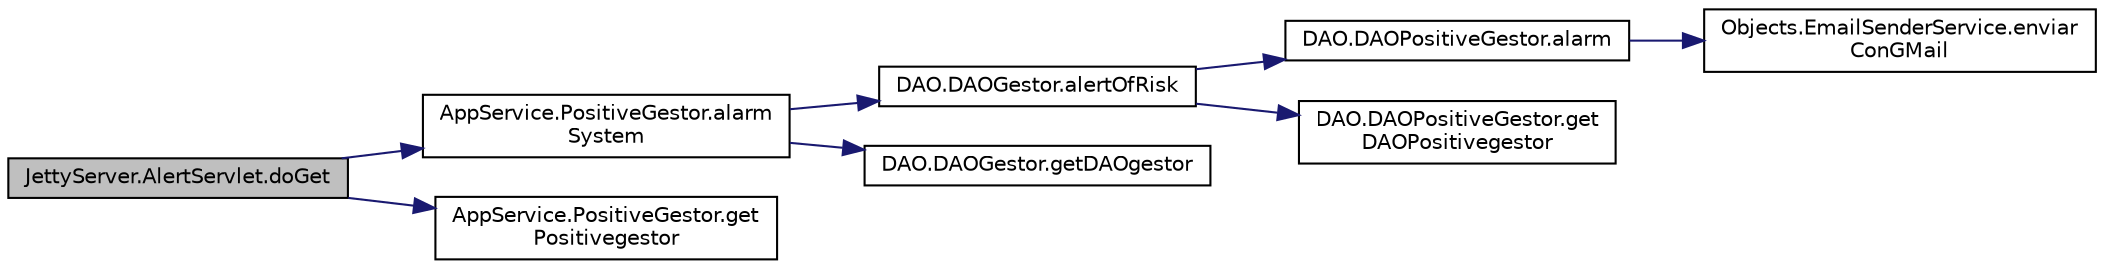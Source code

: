 digraph "JettyServer.AlertServlet.doGet"
{
 // LATEX_PDF_SIZE
  edge [fontname="Helvetica",fontsize="10",labelfontname="Helvetica",labelfontsize="10"];
  node [fontname="Helvetica",fontsize="10",shape=record];
  rankdir="LR";
  Node1 [label="JettyServer.AlertServlet.doGet",height=0.2,width=0.4,color="black", fillcolor="grey75", style="filled", fontcolor="black",tooltip=" "];
  Node1 -> Node2 [color="midnightblue",fontsize="10",style="solid",fontname="Helvetica"];
  Node2 [label="AppService.PositiveGestor.alarm\lSystem",height=0.2,width=0.4,color="black", fillcolor="white", style="filled",URL="$class_app_service_1_1_positive_gestor.html#a70134df70c43573fd6b0fbaf67c1ddf7",tooltip=" "];
  Node2 -> Node3 [color="midnightblue",fontsize="10",style="solid",fontname="Helvetica"];
  Node3 [label="DAO.DAOGestor.alertOfRisk",height=0.2,width=0.4,color="black", fillcolor="white", style="filled",URL="$class_d_a_o_1_1_d_a_o_gestor.html#a2805aab1cb1782a40a8ccc40ca30943e",tooltip=" "];
  Node3 -> Node4 [color="midnightblue",fontsize="10",style="solid",fontname="Helvetica"];
  Node4 [label="DAO.DAOPositiveGestor.alarm",height=0.2,width=0.4,color="black", fillcolor="white", style="filled",URL="$class_d_a_o_1_1_d_a_o_positive_gestor.html#a827b0b923e9d2cdec28e43a08b3193ca",tooltip=" "];
  Node4 -> Node5 [color="midnightblue",fontsize="10",style="solid",fontname="Helvetica"];
  Node5 [label="Objects.EmailSenderService.enviar\lConGMail",height=0.2,width=0.4,color="black", fillcolor="white", style="filled",URL="$class_objects_1_1_email_sender_service.html#a269a1a2a1571457bd0519bc5894a1022",tooltip=" "];
  Node3 -> Node6 [color="midnightblue",fontsize="10",style="solid",fontname="Helvetica"];
  Node6 [label="DAO.DAOPositiveGestor.get\lDAOPositivegestor",height=0.2,width=0.4,color="black", fillcolor="white", style="filled",URL="$class_d_a_o_1_1_d_a_o_positive_gestor.html#ab608a184e07cc7ce42feb0bf50645345",tooltip=" "];
  Node2 -> Node7 [color="midnightblue",fontsize="10",style="solid",fontname="Helvetica"];
  Node7 [label="DAO.DAOGestor.getDAOgestor",height=0.2,width=0.4,color="black", fillcolor="white", style="filled",URL="$class_d_a_o_1_1_d_a_o_gestor.html#a743ecb55529d951593438e513a023921",tooltip=" "];
  Node1 -> Node8 [color="midnightblue",fontsize="10",style="solid",fontname="Helvetica"];
  Node8 [label="AppService.PositiveGestor.get\lPositivegestor",height=0.2,width=0.4,color="black", fillcolor="white", style="filled",URL="$class_app_service_1_1_positive_gestor.html#aa919a9cf1980d0a4ad6bb340f2a5d59f",tooltip=" "];
}

